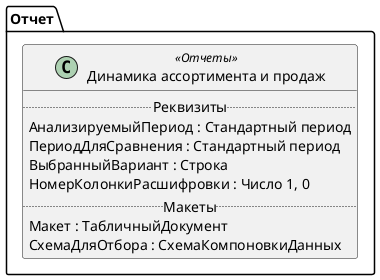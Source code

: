 ﻿@startuml СравнительныйАнализДинамикиАссортиментаИПродаж
'!include templates.wsd
'..\include templates.wsd
class Отчет.СравнительныйАнализДинамикиАссортиментаИПродаж as "Динамика ассортимента и продаж" <<Отчеты>>
{
..Реквизиты..
АнализируемыйПериод : Стандартный период
ПериодДляСравнения : Стандартный период
ВыбранныйВариант : Строка
НомерКолонкиРасшифровки : Число 1, 0
..Макеты..
Макет : ТабличныйДокумент
СхемаДляОтбора : СхемаКомпоновкиДанных
}
@enduml
